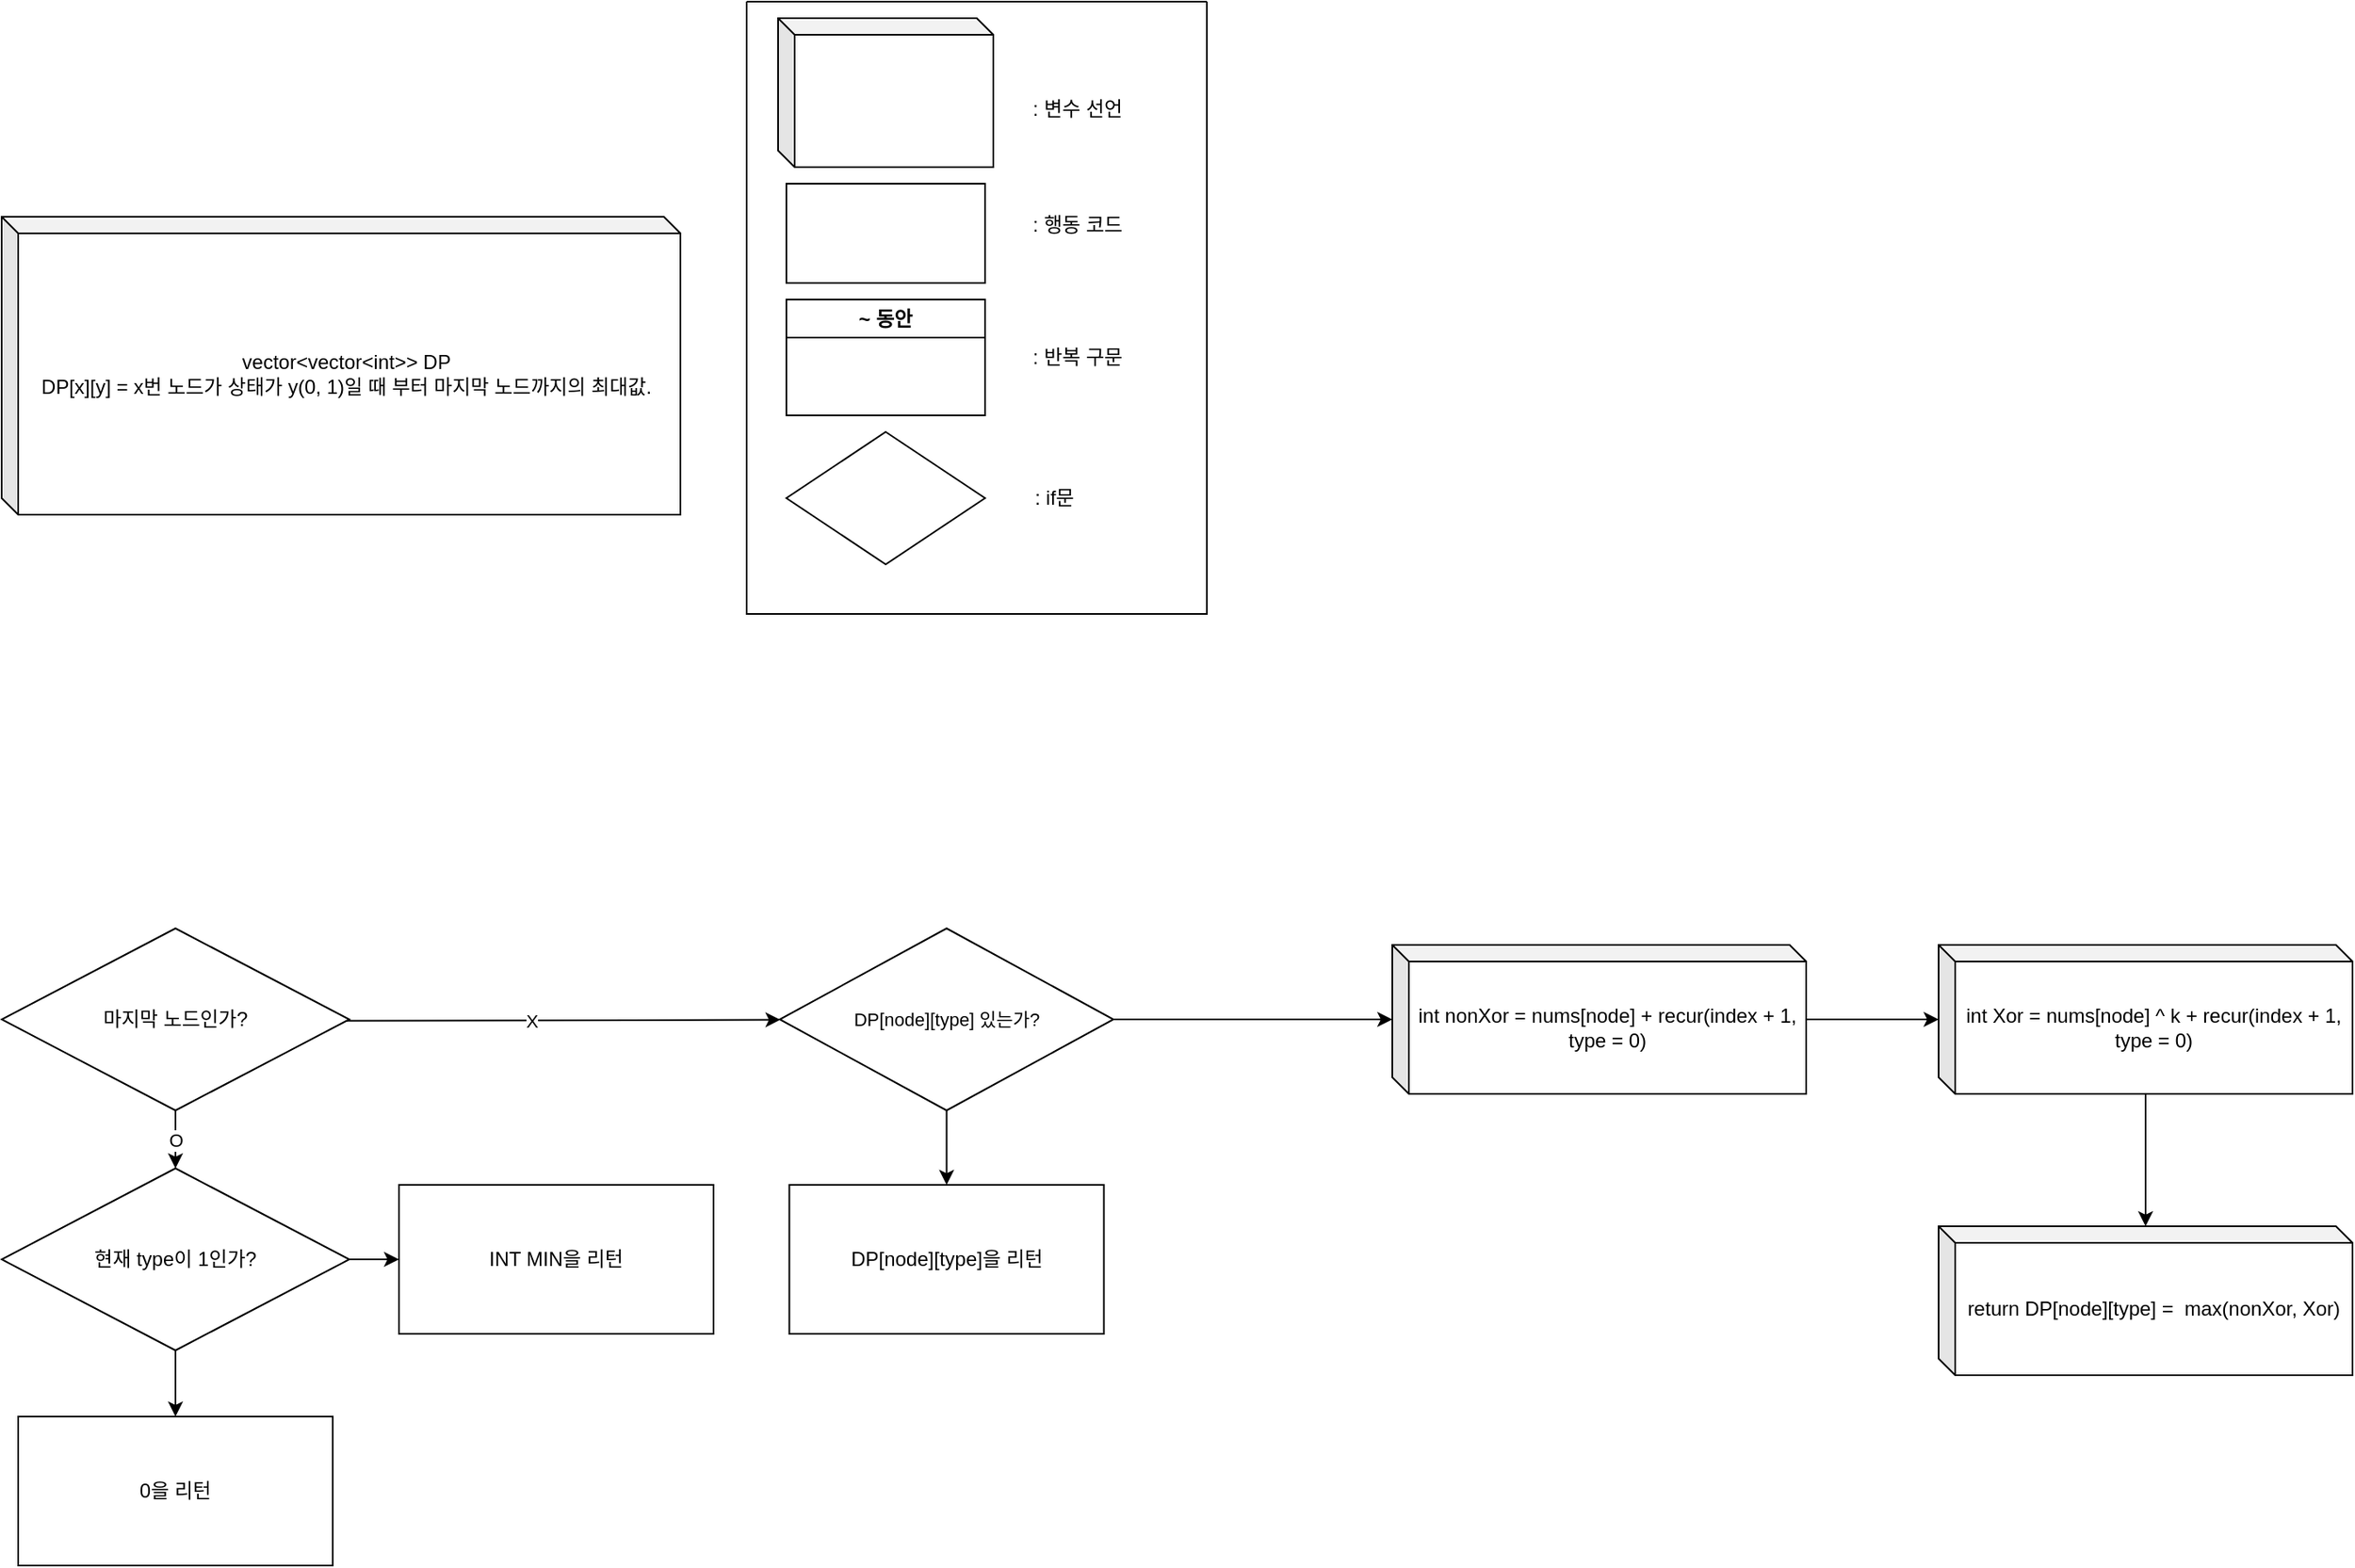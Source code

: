 <mxfile version="24.7.17">
  <diagram name="페이지-1" id="c83iHrOQOHOnNjxTAx6i">
    <mxGraphModel dx="752" dy="570" grid="1" gridSize="10" guides="1" tooltips="1" connect="1" arrows="1" fold="1" page="1" pageScale="1" pageWidth="827" pageHeight="1169" math="0" shadow="0">
      <root>
        <mxCell id="0" />
        <mxCell id="1" parent="0" />
        <mxCell id="I3LT_XMLDtGpJIyS-8Db-1" value="" style="swimlane;startSize=0;" vertex="1" parent="1">
          <mxGeometry x="540" y="10" width="278" height="370" as="geometry" />
        </mxCell>
        <mxCell id="I3LT_XMLDtGpJIyS-8Db-2" value=": 변수 선언" style="text;html=1;align=center;verticalAlign=middle;whiteSpace=wrap;rounded=0;" vertex="1" parent="I3LT_XMLDtGpJIyS-8Db-1">
          <mxGeometry x="170" y="50" width="60" height="30" as="geometry" />
        </mxCell>
        <mxCell id="I3LT_XMLDtGpJIyS-8Db-3" value="" style="rounded=0;whiteSpace=wrap;html=1;" vertex="1" parent="I3LT_XMLDtGpJIyS-8Db-1">
          <mxGeometry x="24" y="110" width="120" height="60" as="geometry" />
        </mxCell>
        <mxCell id="I3LT_XMLDtGpJIyS-8Db-4" value=": 행동 코드" style="text;html=1;align=center;verticalAlign=middle;whiteSpace=wrap;rounded=0;" vertex="1" parent="I3LT_XMLDtGpJIyS-8Db-1">
          <mxGeometry x="170" y="120" width="60" height="30" as="geometry" />
        </mxCell>
        <mxCell id="I3LT_XMLDtGpJIyS-8Db-5" value="~ 동안" style="swimlane;whiteSpace=wrap;html=1;" vertex="1" parent="I3LT_XMLDtGpJIyS-8Db-1">
          <mxGeometry x="24" y="180" width="120" height="70" as="geometry" />
        </mxCell>
        <mxCell id="I3LT_XMLDtGpJIyS-8Db-6" value=": 반복 구문" style="text;html=1;align=center;verticalAlign=middle;whiteSpace=wrap;rounded=0;" vertex="1" parent="I3LT_XMLDtGpJIyS-8Db-1">
          <mxGeometry x="170" y="200" width="60" height="30" as="geometry" />
        </mxCell>
        <mxCell id="I3LT_XMLDtGpJIyS-8Db-7" value="" style="rhombus;whiteSpace=wrap;html=1;" vertex="1" parent="I3LT_XMLDtGpJIyS-8Db-1">
          <mxGeometry x="24" y="260" width="120" height="80" as="geometry" />
        </mxCell>
        <mxCell id="I3LT_XMLDtGpJIyS-8Db-8" value=": if문" style="text;html=1;align=center;verticalAlign=middle;whiteSpace=wrap;rounded=0;" vertex="1" parent="I3LT_XMLDtGpJIyS-8Db-1">
          <mxGeometry x="156" y="285" width="60" height="30" as="geometry" />
        </mxCell>
        <mxCell id="I3LT_XMLDtGpJIyS-8Db-9" value="" style="shape=cube;whiteSpace=wrap;html=1;boundedLbl=1;backgroundOutline=1;darkOpacity=0.05;darkOpacity2=0.1;size=10;" vertex="1" parent="I3LT_XMLDtGpJIyS-8Db-1">
          <mxGeometry x="19" y="10" width="130" height="90" as="geometry" />
        </mxCell>
        <mxCell id="I3LT_XMLDtGpJIyS-8Db-10" value="vector&amp;lt;vector&amp;lt;int&amp;gt;&amp;gt; DP&amp;nbsp;&lt;div&gt;DP[x][y] = x번 노드가 상태가 y(0, 1)일 때 부터 마지막 노드까지의 최대값.&lt;span style=&quot;background-color: initial;&quot;&gt;&amp;nbsp;&lt;/span&gt;&lt;/div&gt;" style="shape=cube;whiteSpace=wrap;html=1;boundedLbl=1;backgroundOutline=1;darkOpacity=0.05;darkOpacity2=0.1;size=10;" vertex="1" parent="1">
          <mxGeometry x="90" y="140" width="410" height="180" as="geometry" />
        </mxCell>
        <mxCell id="I3LT_XMLDtGpJIyS-8Db-16" value="O" style="edgeStyle=orthogonalEdgeStyle;rounded=0;orthogonalLoop=1;jettySize=auto;html=1;" edge="1" parent="1" source="I3LT_XMLDtGpJIyS-8Db-12" target="I3LT_XMLDtGpJIyS-8Db-15">
          <mxGeometry relative="1" as="geometry" />
        </mxCell>
        <mxCell id="I3LT_XMLDtGpJIyS-8Db-25" value="X" style="edgeStyle=none;shape=connector;rounded=0;orthogonalLoop=1;jettySize=auto;html=1;strokeColor=default;align=center;verticalAlign=middle;fontFamily=Helvetica;fontSize=11;fontColor=default;labelBackgroundColor=default;endArrow=classic;" edge="1" parent="1" target="I3LT_XMLDtGpJIyS-8Db-24">
          <mxGeometry relative="1" as="geometry">
            <mxPoint x="260.001" y="625.932" as="sourcePoint" />
          </mxGeometry>
        </mxCell>
        <mxCell id="I3LT_XMLDtGpJIyS-8Db-12" value="마지막 노드인가?" style="rhombus;whiteSpace=wrap;html=1;" vertex="1" parent="1">
          <mxGeometry x="90" y="570" width="210" height="110" as="geometry" />
        </mxCell>
        <mxCell id="I3LT_XMLDtGpJIyS-8Db-18" value="" style="rounded=0;orthogonalLoop=1;jettySize=auto;html=1;" edge="1" parent="1" source="I3LT_XMLDtGpJIyS-8Db-15" target="I3LT_XMLDtGpJIyS-8Db-17">
          <mxGeometry relative="1" as="geometry" />
        </mxCell>
        <mxCell id="I3LT_XMLDtGpJIyS-8Db-22" value="" style="edgeStyle=orthogonalEdgeStyle;rounded=0;orthogonalLoop=1;jettySize=auto;html=1;fontFamily=Helvetica;fontSize=12;fontColor=default;" edge="1" parent="1" source="I3LT_XMLDtGpJIyS-8Db-15" target="I3LT_XMLDtGpJIyS-8Db-21">
          <mxGeometry relative="1" as="geometry" />
        </mxCell>
        <mxCell id="I3LT_XMLDtGpJIyS-8Db-15" value="현재 type이 1인가?" style="rhombus;whiteSpace=wrap;html=1;" vertex="1" parent="1">
          <mxGeometry x="90" y="715" width="210" height="110" as="geometry" />
        </mxCell>
        <mxCell id="I3LT_XMLDtGpJIyS-8Db-17" value="0을 리턴" style="whiteSpace=wrap;html=1;" vertex="1" parent="1">
          <mxGeometry x="100" y="865" width="190" height="90" as="geometry" />
        </mxCell>
        <mxCell id="I3LT_XMLDtGpJIyS-8Db-21" value="INT MIN을 리턴" style="whiteSpace=wrap;html=1;" vertex="1" parent="1">
          <mxGeometry x="330" y="725" width="190" height="90" as="geometry" />
        </mxCell>
        <mxCell id="I3LT_XMLDtGpJIyS-8Db-30" value="" style="edgeStyle=none;shape=connector;rounded=0;orthogonalLoop=1;jettySize=auto;html=1;strokeColor=default;align=center;verticalAlign=middle;fontFamily=Helvetica;fontSize=11;fontColor=default;labelBackgroundColor=default;endArrow=classic;" edge="1" parent="1" source="I3LT_XMLDtGpJIyS-8Db-24" target="I3LT_XMLDtGpJIyS-8Db-29">
          <mxGeometry relative="1" as="geometry" />
        </mxCell>
        <mxCell id="I3LT_XMLDtGpJIyS-8Db-32" style="edgeStyle=none;shape=connector;rounded=0;orthogonalLoop=1;jettySize=auto;html=1;strokeColor=default;align=center;verticalAlign=middle;fontFamily=Helvetica;fontSize=11;fontColor=default;labelBackgroundColor=default;endArrow=classic;" edge="1" parent="1" source="I3LT_XMLDtGpJIyS-8Db-24" target="I3LT_XMLDtGpJIyS-8Db-31">
          <mxGeometry relative="1" as="geometry" />
        </mxCell>
        <mxCell id="I3LT_XMLDtGpJIyS-8Db-24" value="DP[node][type] 있는가?" style="whiteSpace=wrap;html=1;strokeColor=default;align=center;verticalAlign=middle;fontFamily=Helvetica;fontSize=11;fontColor=default;labelBackgroundColor=default;fillColor=default;shape=rhombus;perimeter=rhombusPerimeter;" vertex="1" parent="1">
          <mxGeometry x="560" y="570" width="201.56" height="110" as="geometry" />
        </mxCell>
        <mxCell id="I3LT_XMLDtGpJIyS-8Db-29" value="DP[node][type]을 리턴" style="whiteSpace=wrap;html=1;" vertex="1" parent="1">
          <mxGeometry x="565.78" y="725" width="190" height="90" as="geometry" />
        </mxCell>
        <mxCell id="I3LT_XMLDtGpJIyS-8Db-34" value="" style="edgeStyle=none;shape=connector;rounded=0;orthogonalLoop=1;jettySize=auto;html=1;strokeColor=default;align=center;verticalAlign=middle;fontFamily=Helvetica;fontSize=11;fontColor=default;labelBackgroundColor=default;endArrow=classic;" edge="1" parent="1" source="I3LT_XMLDtGpJIyS-8Db-31" target="I3LT_XMLDtGpJIyS-8Db-33">
          <mxGeometry relative="1" as="geometry" />
        </mxCell>
        <mxCell id="I3LT_XMLDtGpJIyS-8Db-31" value="int nonXor = nums[node] + recur(index + 1, type = 0)" style="whiteSpace=wrap;html=1;shape=cube;boundedLbl=1;backgroundOutline=1;darkOpacity=0.05;darkOpacity2=0.1;size=10;" vertex="1" parent="1">
          <mxGeometry x="930" y="580" width="250" height="90" as="geometry" />
        </mxCell>
        <mxCell id="I3LT_XMLDtGpJIyS-8Db-36" value="" style="edgeStyle=none;shape=connector;rounded=0;orthogonalLoop=1;jettySize=auto;html=1;strokeColor=default;align=center;verticalAlign=middle;fontFamily=Helvetica;fontSize=11;fontColor=default;labelBackgroundColor=default;endArrow=classic;" edge="1" parent="1" source="I3LT_XMLDtGpJIyS-8Db-33" target="I3LT_XMLDtGpJIyS-8Db-35">
          <mxGeometry relative="1" as="geometry" />
        </mxCell>
        <mxCell id="I3LT_XMLDtGpJIyS-8Db-33" value="int Xor = nums[node] ^ k + recur(index + 1, type = 0)" style="whiteSpace=wrap;html=1;shape=cube;boundedLbl=1;backgroundOutline=1;darkOpacity=0.05;darkOpacity2=0.1;size=10;" vertex="1" parent="1">
          <mxGeometry x="1260" y="580" width="250" height="90" as="geometry" />
        </mxCell>
        <mxCell id="I3LT_XMLDtGpJIyS-8Db-35" value="return DP[node][type] =&amp;nbsp; max(nonXor, Xor)" style="whiteSpace=wrap;html=1;shape=cube;boundedLbl=1;backgroundOutline=1;darkOpacity=0.05;darkOpacity2=0.1;size=10;" vertex="1" parent="1">
          <mxGeometry x="1260" y="750" width="250" height="90" as="geometry" />
        </mxCell>
      </root>
    </mxGraphModel>
  </diagram>
</mxfile>
